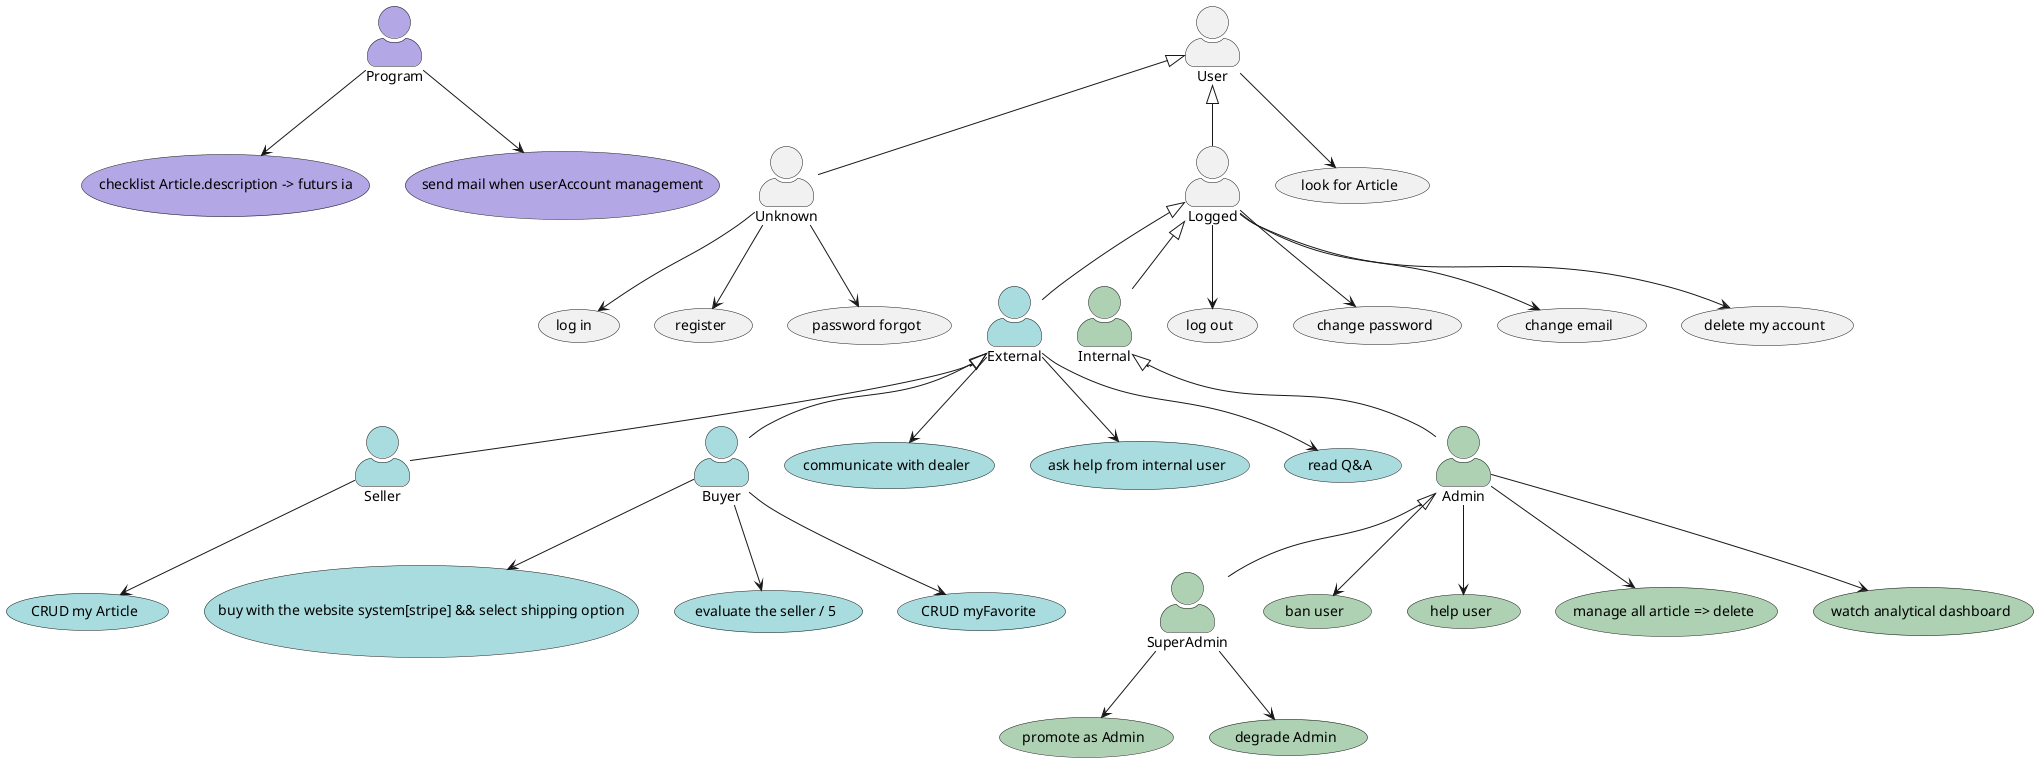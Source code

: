 @startuml useCaseDiagram
skinparam actorStyle awesome
!define InternalColor ADD1B2
!define ExternalColor A9DCDF
!define ProgramColor B4A7E5



' actor
"Program" as Program #ProgramColor
"Unknown" as Unknown
"Logged" as Logged
"Seller" as Seller #ExternalColor
"Buyer" as Buyer #ExternalColor
"User" as User
"External" as External #ExternalColor
"Internal" as Internal #InternalColor
"Admin" as Admin#InternalColor
"SuperAdmin" as SuperAdmin #InternalColor

' inheritence
User <|-- Unknown
User <|-- Logged

Logged <|-- External
External <|-- Seller


External <|-- Buyer
Logged <|-- Internal
Internal <|-- Admin
Admin <|-- SuperAdmin

' action
User --> (look for Article)

'
Unknown --> (log in )
Unknown --> (register)
Unknown --> (password forgot)

'
Logged --> (log out)
Logged --> (change password)
Logged --> (change email)
Logged --> (delete my account)

'EXTERNAL ARROW
External -->  (communicate with dealer)
External -->  (ask help from internal user)
External -->  (read Q&A)
  (communicate with dealer) as   (communicate with dealer)#ExternalColor
(ask help from internal user) as (ask help from internal user)#ExternalColor
(read Q&A) as (read Q&A)#ExternalColor
'BUYER ARROW
Buyer --> (buy with the website system[stripe] && select shipping option)
Buyer --> (evaluate the seller / 5)
Buyer --> (CRUD myFavorite)
(buy with the website system[stripe] && select shipping option) as (buy with the website system[stripe] && select shipping option)#ExternalColor
(evaluate the seller / 5) as (evaluate the seller / 5)#ExternalColor
(CRUD myFavorite) as (CRUD myFavorite)#ExternalColor
'SELLER ARROW
Seller --> (CRUD my Article)
(CRUD my Article) as (CRUD my Article) #ExternalColor
'PROGRAM ARROW
Program --> (checklist Article.description -> futurs ia)
Program --> (send mail when userAccount management)
(checklist Article.description -> futurs ia) as  (checklist Article.description -> futurs ia) #ProgramColor
(send mail when userAccount management) as (send mail when userAccount management) #ProgramColor

'ADMIN ARROW
Admin --> (ban user)
Admin --> (help user)
Admin --> (manage all article => delete)
Admin --> (watch analytical dashboard)
(ban user) as (ban user) #InternalColor
(help user) as (help user) #InternalColor
(manage all article => delete) as (manage all article => delete)#InternalColor
(watch analytical dashboard) as (watch analytical dashboard)#InternalColor



'SUPER ADMIN ARROW
SuperAdmin --> (promote as Admin)
SuperAdmin --> (degrade Admin)
(promote as Admin) as (promote as Admin)#InternalColor
(degrade Admin) as (degrade Admin) #InternalColor
@enduml